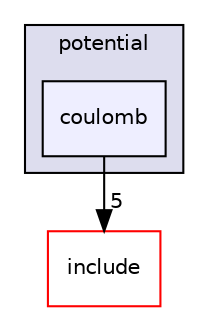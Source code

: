 digraph "/home/runner/work/pimd_qmcf/pimd_qmcf/src/potential/coulomb" {
  compound=true
  node [ fontsize="10", fontname="Helvetica"];
  edge [ labelfontsize="10", labelfontname="Helvetica"];
  subgraph clusterdir_469511d0e94cf1d94db96de2a5eb203f {
    graph [ bgcolor="#ddddee", pencolor="black", label="potential" fontname="Helvetica", fontsize="10", URL="dir_469511d0e94cf1d94db96de2a5eb203f.html"]
  dir_bf7e9df9cdb8f2747d60c096a4dadcc6 [shape=box, label="coulomb", style="filled", fillcolor="#eeeeff", pencolor="black", URL="dir_bf7e9df9cdb8f2747d60c096a4dadcc6.html"];
  }
  dir_d44c64559bbebec7f509842c48db8b23 [shape=box label="include" fillcolor="white" style="filled" color="red" URL="dir_d44c64559bbebec7f509842c48db8b23.html"];
  dir_bf7e9df9cdb8f2747d60c096a4dadcc6->dir_d44c64559bbebec7f509842c48db8b23 [headlabel="5", labeldistance=1.5 headhref="dir_000062_000003.html"];
}
